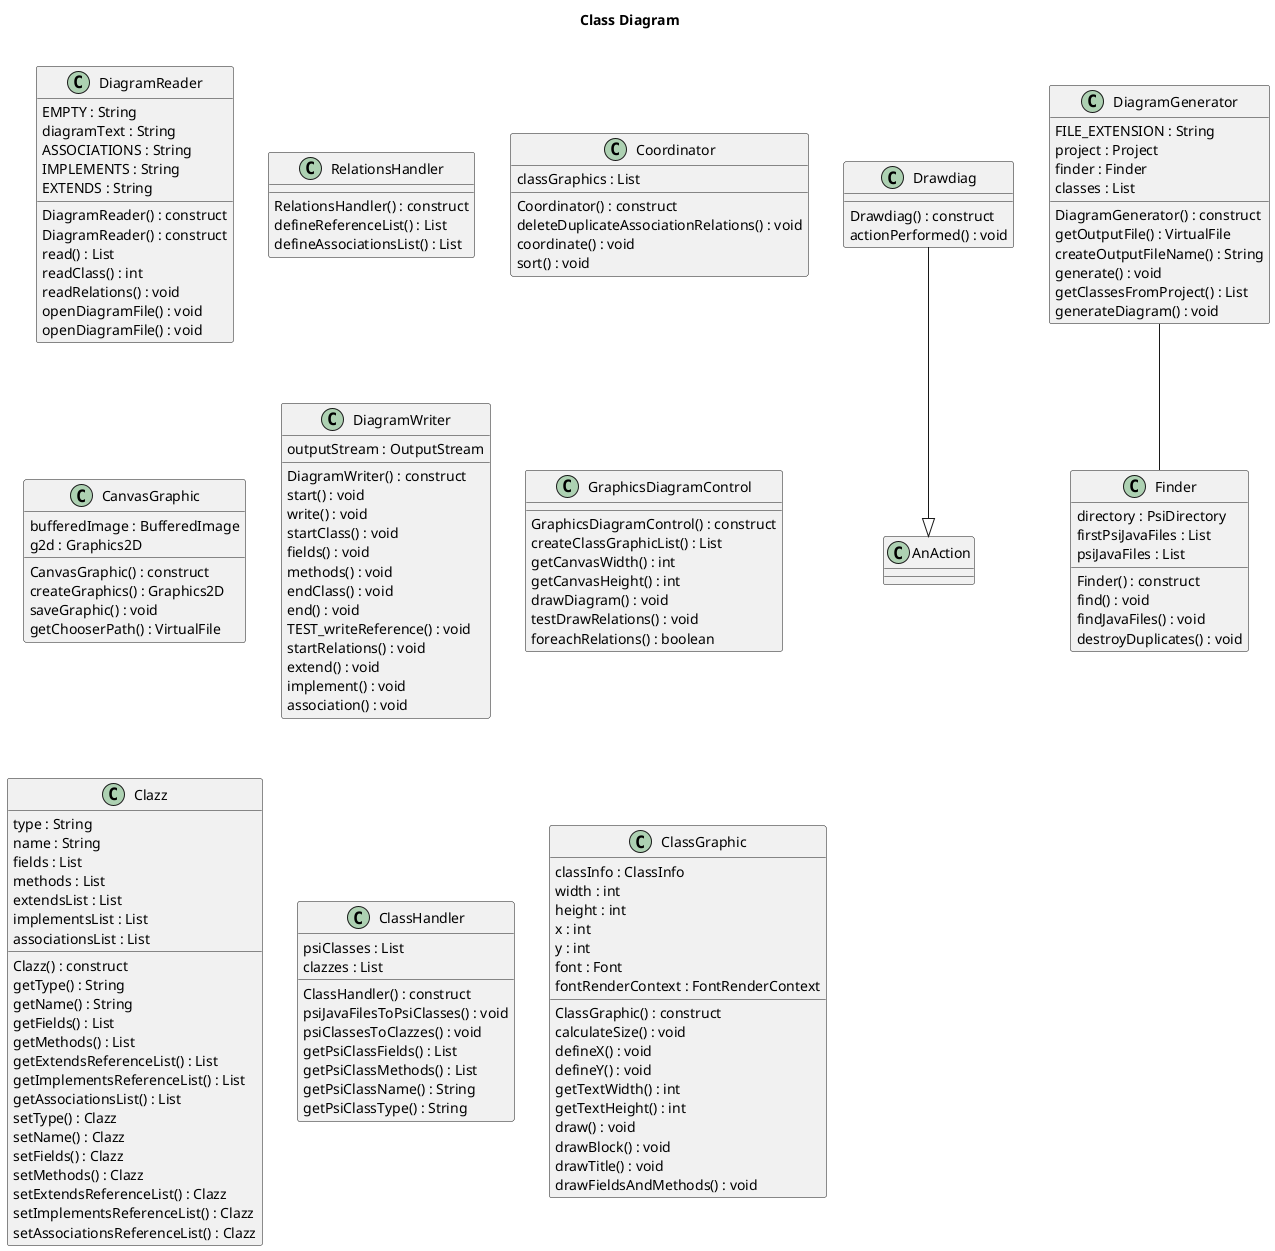 @startuml

title Class Diagram \n

class Drawdiag {
Drawdiag() : construct
actionPerformed() : void
}

class DiagramReader {
EMPTY : String
diagramText : String
ASSOCIATIONS : String
IMPLEMENTS : String
EXTENDS : String
DiagramReader() : construct
DiagramReader() : construct
read() : List
readClass() : int
readRelations() : void
openDiagramFile() : void
openDiagramFile() : void
}

class RelationsHandler {
RelationsHandler() : construct
defineReferenceList() : List
defineAssociationsList() : List
}

class Finder {
directory : PsiDirectory
firstPsiJavaFiles : List
psiJavaFiles : List
Finder() : construct
find() : void
findJavaFiles() : void
destroyDuplicates() : void
}

class Coordinator {
classGraphics : List
Coordinator() : construct
deleteDuplicateAssociationRelations() : void
coordinate() : void
sort() : void
}

class DiagramGenerator {
FILE_EXTENSION : String
project : Project
finder : Finder
classes : List
DiagramGenerator() : construct
getOutputFile() : VirtualFile
createOutputFileName() : String
generate() : void
getClassesFromProject() : List
generateDiagram() : void
}

class CanvasGraphic {
bufferedImage : BufferedImage
g2d : Graphics2D
CanvasGraphic() : construct
createGraphics() : Graphics2D
saveGraphic() : void
getChooserPath() : VirtualFile
}

class DiagramWriter {
outputStream : OutputStream
DiagramWriter() : construct
start() : void
write() : void
startClass() : void
fields() : void
methods() : void
endClass() : void
end() : void
TEST_writeReference() : void
startRelations() : void
extend() : void
implement() : void
association() : void
}

class GraphicsDiagramControl {
GraphicsDiagramControl() : construct
createClassGraphicList() : List
getCanvasWidth() : int
getCanvasHeight() : int
drawDiagram() : void
testDrawRelations() : void
foreachRelations() : boolean
}

class Clazz {
type : String
name : String
fields : List
methods : List
extendsList : List
implementsList : List
associationsList : List
Clazz() : construct
getType() : String
getName() : String
getFields() : List
getMethods() : List
getExtendsReferenceList() : List
getImplementsReferenceList() : List
getAssociationsList() : List
setType() : Clazz
setName() : Clazz
setFields() : Clazz
setMethods() : Clazz
setExtendsReferenceList() : Clazz
setImplementsReferenceList() : Clazz
setAssociationsReferenceList() : Clazz
}

class ClassHandler {
psiClasses : List
clazzes : List
ClassHandler() : construct
psiJavaFilesToPsiClasses() : void
psiClassesToClazzes() : void
getPsiClassFields() : List
getPsiClassMethods() : List
getPsiClassName() : String
getPsiClassType() : String
}

class ClassGraphic {
classInfo : ClassInfo
width : int
height : int
x : int
y : int
font : Font
fontRenderContext : FontRenderContext
ClassGraphic() : construct
calculateSize() : void
defineX() : void
defineY() : void
getTextWidth() : int
getTextHeight() : int
draw() : void
drawBlock() : void
drawTitle() : void
drawFieldsAndMethods() : void
}


Drawdiag --|> AnAction
DiagramGenerator -- Finder

@enduml
